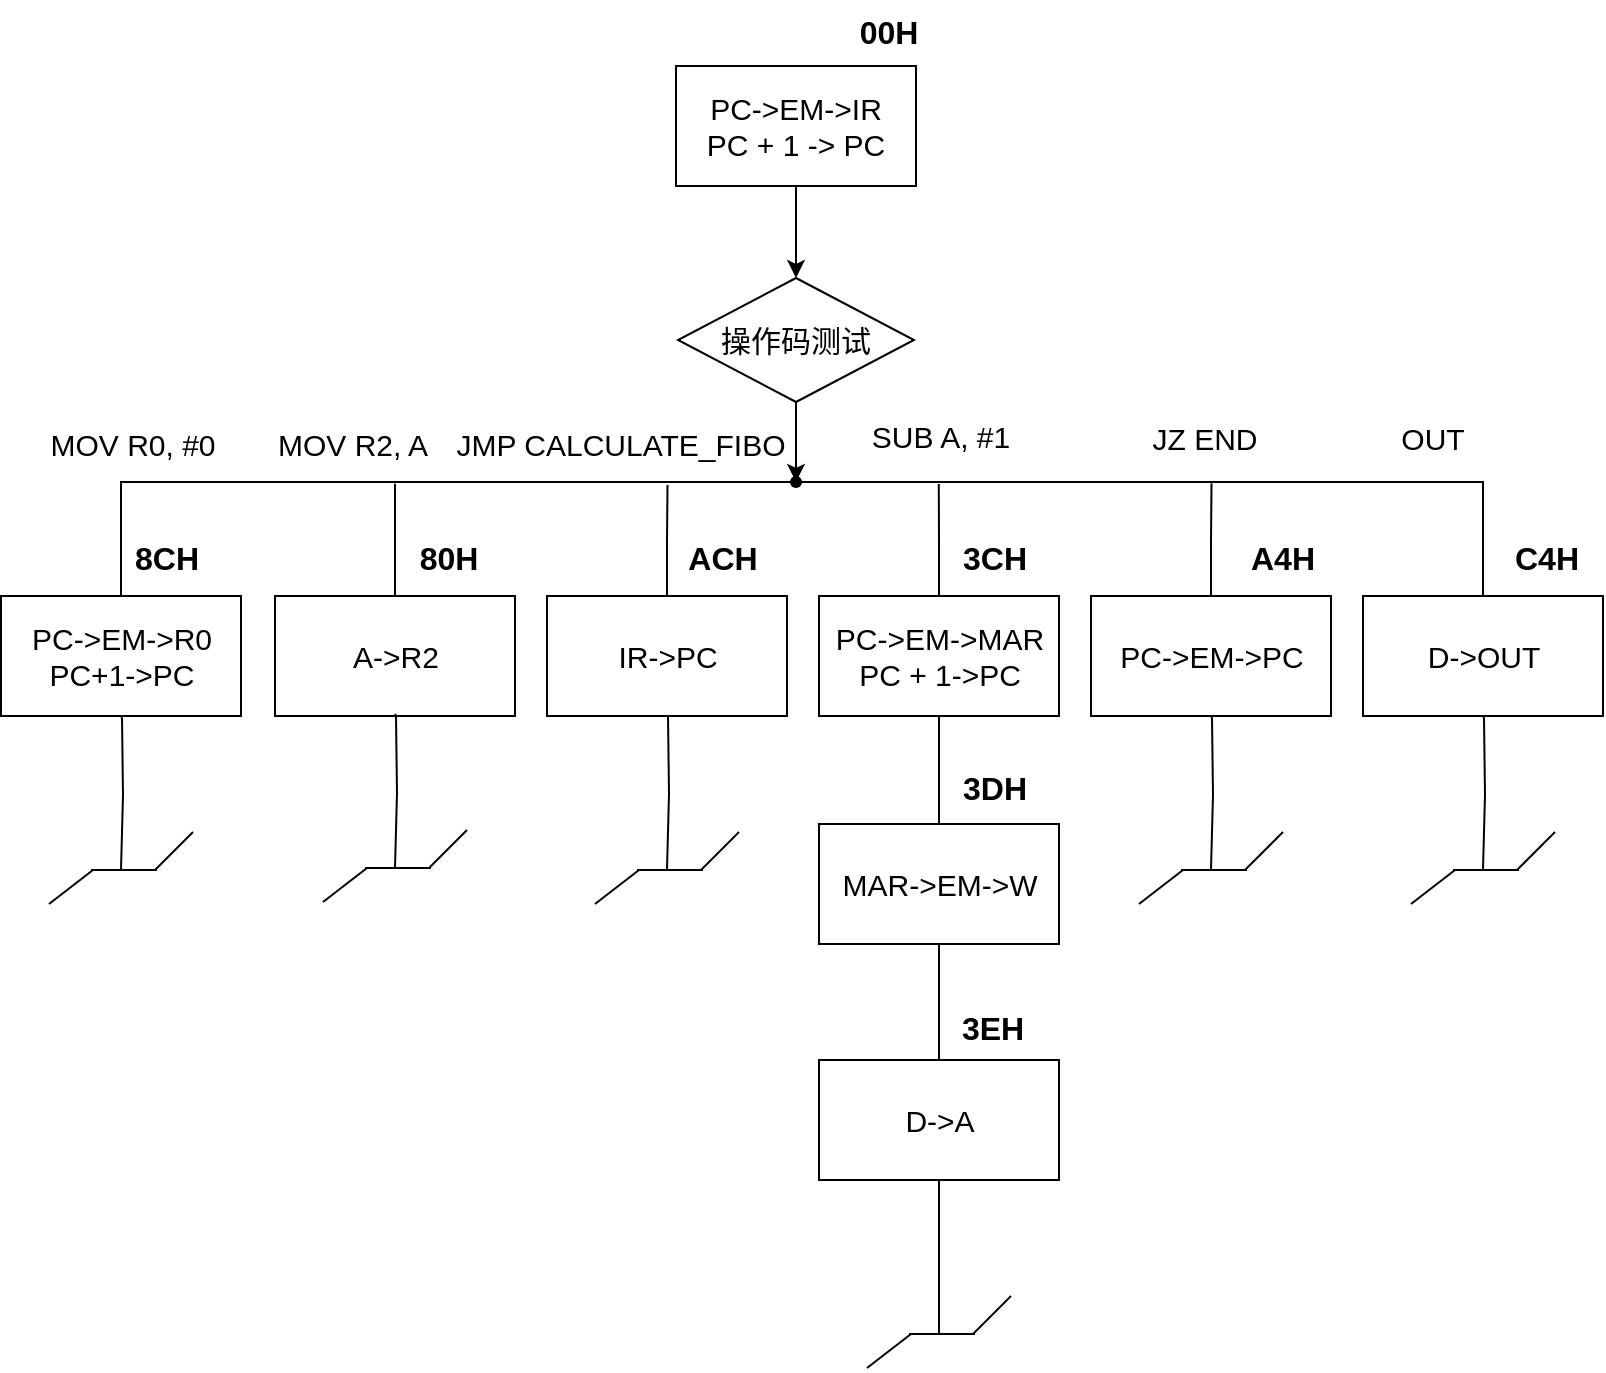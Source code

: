 <mxfile version="22.1.18" type="onedrive">
  <diagram name="第 1 页" id="r6lGxOo73KRsV1iiHgKm">
    <mxGraphModel grid="0" page="0" gridSize="10" guides="1" tooltips="1" connect="1" arrows="1" fold="1" pageScale="1" pageWidth="20000" pageHeight="40000" math="0" shadow="0">
      <root>
        <mxCell id="0" />
        <mxCell id="1" parent="0" />
        <mxCell id="PqNFrKnJrNOgI4oGZhhH-16" style="edgeStyle=orthogonalEdgeStyle;rounded=0;orthogonalLoop=1;jettySize=auto;html=1;exitX=0.5;exitY=1;exitDx=0;exitDy=0;fontSize=15;" edge="1" parent="1" source="PqNFrKnJrNOgI4oGZhhH-1" target="PqNFrKnJrNOgI4oGZhhH-2">
          <mxGeometry relative="1" as="geometry" />
        </mxCell>
        <mxCell id="PqNFrKnJrNOgI4oGZhhH-1" value="PC-&amp;gt;EM-&amp;gt;IR&lt;br style=&quot;font-size: 15px;&quot;&gt;PC + 1 -&amp;gt; PC" style="rounded=0;whiteSpace=wrap;html=1;strokeColor=default;strokeWidth=1;align=center;verticalAlign=middle;fontFamily=Helvetica;fontSize=15;fontColor=default;fillColor=default;" vertex="1" parent="1">
          <mxGeometry x="163.0" y="32" width="120" height="60" as="geometry" />
        </mxCell>
        <mxCell id="PqNFrKnJrNOgI4oGZhhH-2" value="操作码测试" style="rhombus;whiteSpace=wrap;html=1;fontSize=15;" vertex="1" parent="1">
          <mxGeometry x="164" y="138" width="118" height="62" as="geometry" />
        </mxCell>
        <mxCell id="PqNFrKnJrNOgI4oGZhhH-3" value="PC-&amp;gt;EM-&amp;gt;R0&lt;br style=&quot;font-size: 15px;&quot;&gt;PC+1-&amp;gt;PC" style="rounded=0;whiteSpace=wrap;html=1;strokeColor=default;strokeWidth=1;align=center;verticalAlign=middle;fontFamily=Helvetica;fontSize=15;fontColor=default;fillColor=default;" vertex="1" parent="1">
          <mxGeometry x="-174.5" y="297" width="120" height="60" as="geometry" />
        </mxCell>
        <mxCell id="PqNFrKnJrNOgI4oGZhhH-4" value="MOV R0, #0" style="text;html=1;align=center;verticalAlign=middle;resizable=0;points=[];autosize=1;strokeColor=none;fillColor=none;fontSize=15;" vertex="1" parent="1">
          <mxGeometry x="-160" y="206" width="101" height="30" as="geometry" />
        </mxCell>
        <mxCell id="PqNFrKnJrNOgI4oGZhhH-5" value="JZ END" style="text;html=1;align=center;verticalAlign=middle;resizable=0;points=[];autosize=1;strokeColor=none;fillColor=none;fontSize=15;" vertex="1" parent="1">
          <mxGeometry x="392" y="202.5" width="70" height="30" as="geometry" />
        </mxCell>
        <mxCell id="PqNFrKnJrNOgI4oGZhhH-6" value="MOV R2, A" style="text;html=1;align=center;verticalAlign=middle;resizable=0;points=[];autosize=1;strokeColor=none;fillColor=none;fontSize=15;" vertex="1" parent="1">
          <mxGeometry x="-46" y="206" width="93" height="30" as="geometry" />
        </mxCell>
        <mxCell id="PqNFrKnJrNOgI4oGZhhH-7" value="SUB A, #1" style="text;html=1;align=center;verticalAlign=middle;resizable=0;points=[];autosize=1;strokeColor=none;fillColor=none;fontSize=15;" vertex="1" parent="1">
          <mxGeometry x="251" y="202" width="87" height="30" as="geometry" />
        </mxCell>
        <mxCell id="PqNFrKnJrNOgI4oGZhhH-9" value="JMP CALCULATE_FIBO" style="text;html=1;align=center;verticalAlign=middle;resizable=0;points=[];autosize=1;strokeColor=none;fillColor=none;fontSize=15;" vertex="1" parent="1">
          <mxGeometry x="44" y="206" width="182" height="30" as="geometry" />
        </mxCell>
        <mxCell id="PqNFrKnJrNOgI4oGZhhH-20" style="edgeStyle=orthogonalEdgeStyle;shape=connector;rounded=0;orthogonalLoop=1;jettySize=auto;html=1;exitX=0.5;exitY=0;exitDx=0;exitDy=0;labelBackgroundColor=default;strokeColor=default;align=center;verticalAlign=middle;fontFamily=Helvetica;fontSize=15;fontColor=default;endArrow=none;endFill=0;" edge="1" parent="1" source="PqNFrKnJrNOgI4oGZhhH-10">
          <mxGeometry relative="1" as="geometry">
            <mxPoint x="22.5" y="240.851" as="targetPoint" />
          </mxGeometry>
        </mxCell>
        <mxCell id="PqNFrKnJrNOgI4oGZhhH-10" value="A-&amp;gt;R2" style="rounded=0;whiteSpace=wrap;html=1;strokeColor=default;strokeWidth=1;align=center;verticalAlign=middle;fontFamily=Helvetica;fontSize=15;fontColor=default;fillColor=default;" vertex="1" parent="1">
          <mxGeometry x="-37.5" y="297" width="120" height="60" as="geometry" />
        </mxCell>
        <mxCell id="PqNFrKnJrNOgI4oGZhhH-21" style="edgeStyle=orthogonalEdgeStyle;shape=connector;rounded=0;orthogonalLoop=1;jettySize=auto;html=1;exitX=0.5;exitY=0;exitDx=0;exitDy=0;labelBackgroundColor=default;strokeColor=default;align=center;verticalAlign=middle;fontFamily=Helvetica;fontSize=15;fontColor=default;endArrow=none;endFill=0;" edge="1" parent="1" source="PqNFrKnJrNOgI4oGZhhH-11">
          <mxGeometry relative="1" as="geometry">
            <mxPoint x="158.75" y="241.501" as="targetPoint" />
          </mxGeometry>
        </mxCell>
        <mxCell id="PqNFrKnJrNOgI4oGZhhH-11" value="IR-&amp;gt;PC" style="rounded=0;whiteSpace=wrap;html=1;strokeColor=default;strokeWidth=1;align=center;verticalAlign=middle;fontFamily=Helvetica;fontSize=15;fontColor=default;fillColor=default;" vertex="1" parent="1">
          <mxGeometry x="98.5" y="297" width="120" height="60" as="geometry" />
        </mxCell>
        <mxCell id="PqNFrKnJrNOgI4oGZhhH-22" style="edgeStyle=orthogonalEdgeStyle;shape=connector;rounded=0;orthogonalLoop=1;jettySize=auto;html=1;exitX=0.5;exitY=0;exitDx=0;exitDy=0;labelBackgroundColor=default;strokeColor=default;align=center;verticalAlign=middle;fontFamily=Helvetica;fontSize=15;fontColor=default;endArrow=none;endFill=0;" edge="1" parent="1" source="PqNFrKnJrNOgI4oGZhhH-12">
          <mxGeometry relative="1" as="geometry">
            <mxPoint x="294.394" y="240.998" as="targetPoint" />
          </mxGeometry>
        </mxCell>
        <mxCell id="PqNFrKnJrNOgI4oGZhhH-26" style="edgeStyle=orthogonalEdgeStyle;shape=connector;rounded=0;orthogonalLoop=1;jettySize=auto;html=1;exitX=0.5;exitY=1;exitDx=0;exitDy=0;entryX=0.5;entryY=0;entryDx=0;entryDy=0;labelBackgroundColor=default;strokeColor=default;align=center;verticalAlign=middle;fontFamily=Helvetica;fontSize=15;fontColor=default;endArrow=none;endFill=0;" edge="1" parent="1" source="PqNFrKnJrNOgI4oGZhhH-12" target="PqNFrKnJrNOgI4oGZhhH-24">
          <mxGeometry relative="1" as="geometry" />
        </mxCell>
        <mxCell id="PqNFrKnJrNOgI4oGZhhH-12" value="PC-&amp;gt;EM-&amp;gt;MAR&lt;br style=&quot;font-size: 15px;&quot;&gt;PC + 1-&amp;gt;PC" style="rounded=0;whiteSpace=wrap;html=1;strokeColor=default;strokeWidth=1;align=center;verticalAlign=middle;fontFamily=Helvetica;fontSize=15;fontColor=default;fillColor=default;" vertex="1" parent="1">
          <mxGeometry x="234.5" y="297" width="120" height="60" as="geometry" />
        </mxCell>
        <mxCell id="PqNFrKnJrNOgI4oGZhhH-23" style="edgeStyle=orthogonalEdgeStyle;shape=connector;rounded=0;orthogonalLoop=1;jettySize=auto;html=1;exitX=0.5;exitY=0;exitDx=0;exitDy=0;labelBackgroundColor=default;strokeColor=default;align=center;verticalAlign=middle;fontFamily=Helvetica;fontSize=15;fontColor=default;endArrow=none;endFill=0;" edge="1" parent="1" source="PqNFrKnJrNOgI4oGZhhH-13">
          <mxGeometry relative="1" as="geometry">
            <mxPoint x="430.758" y="240.683" as="targetPoint" />
          </mxGeometry>
        </mxCell>
        <mxCell id="PqNFrKnJrNOgI4oGZhhH-13" value="PC-&amp;gt;EM-&amp;gt;PC" style="rounded=0;whiteSpace=wrap;html=1;strokeColor=default;strokeWidth=1;align=center;verticalAlign=middle;fontFamily=Helvetica;fontSize=15;fontColor=default;fillColor=default;" vertex="1" parent="1">
          <mxGeometry x="370.5" y="297" width="120" height="60" as="geometry" />
        </mxCell>
        <mxCell id="PqNFrKnJrNOgI4oGZhhH-14" value="D-&amp;gt;OUT" style="rounded=0;whiteSpace=wrap;html=1;strokeColor=default;strokeWidth=1;align=center;verticalAlign=middle;fontFamily=Helvetica;fontSize=15;fontColor=default;fillColor=default;" vertex="1" parent="1">
          <mxGeometry x="506.5" y="297" width="120" height="60" as="geometry" />
        </mxCell>
        <mxCell id="PqNFrKnJrNOgI4oGZhhH-18" style="edgeStyle=orthogonalEdgeStyle;rounded=0;orthogonalLoop=1;jettySize=auto;html=1;endArrow=none;endFill=0;fontSize=15;" edge="1" parent="1" source="PqNFrKnJrNOgI4oGZhhH-15" target="PqNFrKnJrNOgI4oGZhhH-3">
          <mxGeometry relative="1" as="geometry" />
        </mxCell>
        <mxCell id="PqNFrKnJrNOgI4oGZhhH-19" style="edgeStyle=orthogonalEdgeStyle;shape=connector;rounded=0;orthogonalLoop=1;jettySize=auto;html=1;entryX=0.5;entryY=0;entryDx=0;entryDy=0;labelBackgroundColor=default;strokeColor=default;align=center;verticalAlign=middle;fontFamily=Helvetica;fontSize=15;fontColor=default;endArrow=none;endFill=0;" edge="1" parent="1" source="PqNFrKnJrNOgI4oGZhhH-15" target="PqNFrKnJrNOgI4oGZhhH-14">
          <mxGeometry relative="1" as="geometry" />
        </mxCell>
        <mxCell id="PqNFrKnJrNOgI4oGZhhH-15" value="" style="shape=waypoint;sketch=0;size=6;pointerEvents=1;points=[];fillColor=none;resizable=0;rotatable=0;perimeter=centerPerimeter;snapToPoint=1;fontSize=15;" vertex="1" parent="1">
          <mxGeometry x="213" y="230" width="20" height="20" as="geometry" />
        </mxCell>
        <mxCell id="PqNFrKnJrNOgI4oGZhhH-17" style="edgeStyle=orthogonalEdgeStyle;rounded=0;orthogonalLoop=1;jettySize=auto;html=1;exitX=0.5;exitY=1;exitDx=0;exitDy=0;entryX=0.58;entryY=0.237;entryDx=0;entryDy=0;entryPerimeter=0;fontSize=15;" edge="1" parent="1" source="PqNFrKnJrNOgI4oGZhhH-2" target="PqNFrKnJrNOgI4oGZhhH-15">
          <mxGeometry relative="1" as="geometry" />
        </mxCell>
        <mxCell id="PqNFrKnJrNOgI4oGZhhH-27" style="edgeStyle=orthogonalEdgeStyle;shape=connector;rounded=0;orthogonalLoop=1;jettySize=auto;html=1;exitX=0.5;exitY=1;exitDx=0;exitDy=0;labelBackgroundColor=default;strokeColor=default;align=center;verticalAlign=middle;fontFamily=Helvetica;fontSize=15;fontColor=default;endArrow=none;endFill=0;" edge="1" parent="1" source="PqNFrKnJrNOgI4oGZhhH-24" target="PqNFrKnJrNOgI4oGZhhH-25">
          <mxGeometry relative="1" as="geometry" />
        </mxCell>
        <mxCell id="PqNFrKnJrNOgI4oGZhhH-24" value="MAR-&amp;gt;EM-&amp;gt;W" style="rounded=0;whiteSpace=wrap;html=1;strokeColor=default;strokeWidth=1;align=center;verticalAlign=middle;fontFamily=Helvetica;fontSize=15;fontColor=default;fillColor=default;" vertex="1" parent="1">
          <mxGeometry x="234.5" y="411" width="120" height="60" as="geometry" />
        </mxCell>
        <mxCell id="PqNFrKnJrNOgI4oGZhhH-46" style="edgeStyle=orthogonalEdgeStyle;shape=connector;rounded=0;orthogonalLoop=1;jettySize=auto;html=1;exitX=0.5;exitY=1;exitDx=0;exitDy=0;labelBackgroundColor=default;strokeColor=default;align=center;verticalAlign=middle;fontFamily=Helvetica;fontSize=15;fontColor=default;endArrow=none;endFill=0;" edge="1" parent="1" source="PqNFrKnJrNOgI4oGZhhH-25">
          <mxGeometry relative="1" as="geometry">
            <mxPoint x="294.5" y="665.891" as="targetPoint" />
          </mxGeometry>
        </mxCell>
        <mxCell id="PqNFrKnJrNOgI4oGZhhH-25" value="D-&amp;gt;A" style="rounded=0;whiteSpace=wrap;html=1;strokeColor=default;strokeWidth=1;align=center;verticalAlign=middle;fontFamily=Helvetica;fontSize=15;fontColor=default;fillColor=default;" vertex="1" parent="1">
          <mxGeometry x="234.5" y="529" width="120" height="60" as="geometry" />
        </mxCell>
        <mxCell id="PqNFrKnJrNOgI4oGZhhH-36" value="" style="edgeStyle=none;orthogonalLoop=1;jettySize=auto;html=1;rounded=0;labelBackgroundColor=default;strokeColor=default;align=center;verticalAlign=middle;fontFamily=Helvetica;fontSize=15;fontColor=default;endArrow=none;endFill=0;shape=connector;" edge="1" parent="1">
          <mxGeometry width="100" relative="1" as="geometry">
            <mxPoint x="279.5" y="666" as="sourcePoint" />
            <mxPoint x="312.5" y="666" as="targetPoint" />
            <Array as="points" />
          </mxGeometry>
        </mxCell>
        <mxCell id="PqNFrKnJrNOgI4oGZhhH-37" value="" style="edgeStyle=none;orthogonalLoop=1;jettySize=auto;html=1;rounded=0;labelBackgroundColor=default;strokeColor=default;align=center;verticalAlign=middle;fontFamily=Helvetica;fontSize=15;fontColor=default;endArrow=none;endFill=0;shape=connector;" edge="1" parent="1">
          <mxGeometry width="100" relative="1" as="geometry">
            <mxPoint x="311.5" y="666" as="sourcePoint" />
            <mxPoint x="330.5" y="647" as="targetPoint" />
            <Array as="points" />
          </mxGeometry>
        </mxCell>
        <mxCell id="PqNFrKnJrNOgI4oGZhhH-38" value="" style="edgeStyle=none;orthogonalLoop=1;jettySize=auto;html=1;rounded=0;labelBackgroundColor=default;strokeColor=default;align=center;verticalAlign=middle;fontFamily=Helvetica;fontSize=15;fontColor=default;endArrow=none;endFill=0;shape=connector;" edge="1" parent="1">
          <mxGeometry width="100" relative="1" as="geometry">
            <mxPoint x="258.5" y="683" as="sourcePoint" />
            <mxPoint x="280.5" y="666" as="targetPoint" />
            <Array as="points" />
          </mxGeometry>
        </mxCell>
        <mxCell id="PqNFrKnJrNOgI4oGZhhH-39" value="OUT" style="text;html=1;align=center;verticalAlign=middle;resizable=0;points=[];autosize=1;strokeColor=none;fillColor=none;fontSize=15;fontFamily=Helvetica;fontColor=default;" vertex="1" parent="1">
          <mxGeometry x="516" y="203" width="50" height="30" as="geometry" />
        </mxCell>
        <mxCell id="PqNFrKnJrNOgI4oGZhhH-47" style="edgeStyle=orthogonalEdgeStyle;shape=connector;rounded=0;orthogonalLoop=1;jettySize=auto;html=1;exitDx=0;exitDy=0;labelBackgroundColor=default;strokeColor=default;align=center;verticalAlign=middle;fontFamily=Helvetica;fontSize=15;fontColor=default;endArrow=none;endFill=0;" edge="1" parent="1">
          <mxGeometry relative="1" as="geometry">
            <mxPoint x="22.5" y="432.891" as="targetPoint" />
            <mxPoint x="23" y="357" as="sourcePoint" />
          </mxGeometry>
        </mxCell>
        <mxCell id="PqNFrKnJrNOgI4oGZhhH-49" value="" style="edgeStyle=none;orthogonalLoop=1;jettySize=auto;html=1;rounded=0;labelBackgroundColor=default;strokeColor=default;align=center;verticalAlign=middle;fontFamily=Helvetica;fontSize=15;fontColor=default;endArrow=none;endFill=0;shape=connector;" edge="1" parent="1">
          <mxGeometry width="100" relative="1" as="geometry">
            <mxPoint x="7.5" y="433" as="sourcePoint" />
            <mxPoint x="40.5" y="433" as="targetPoint" />
            <Array as="points" />
          </mxGeometry>
        </mxCell>
        <mxCell id="PqNFrKnJrNOgI4oGZhhH-50" value="" style="edgeStyle=none;orthogonalLoop=1;jettySize=auto;html=1;rounded=0;labelBackgroundColor=default;strokeColor=default;align=center;verticalAlign=middle;fontFamily=Helvetica;fontSize=15;fontColor=default;endArrow=none;endFill=0;shape=connector;" edge="1" parent="1">
          <mxGeometry width="100" relative="1" as="geometry">
            <mxPoint x="39.5" y="433" as="sourcePoint" />
            <mxPoint x="58.5" y="414" as="targetPoint" />
            <Array as="points" />
          </mxGeometry>
        </mxCell>
        <mxCell id="PqNFrKnJrNOgI4oGZhhH-51" value="" style="edgeStyle=none;orthogonalLoop=1;jettySize=auto;html=1;rounded=0;labelBackgroundColor=default;strokeColor=default;align=center;verticalAlign=middle;fontFamily=Helvetica;fontSize=15;fontColor=default;endArrow=none;endFill=0;shape=connector;" edge="1" parent="1">
          <mxGeometry width="100" relative="1" as="geometry">
            <mxPoint x="-13.5" y="450" as="sourcePoint" />
            <mxPoint x="8.5" y="433" as="targetPoint" />
            <Array as="points" />
          </mxGeometry>
        </mxCell>
        <mxCell id="PqNFrKnJrNOgI4oGZhhH-53" value="" style="edgeStyle=orthogonalEdgeStyle;shape=connector;rounded=0;orthogonalLoop=1;jettySize=auto;html=1;exitX=0.5;exitY=1;exitDx=0;exitDy=0;labelBackgroundColor=default;strokeColor=default;align=center;verticalAlign=middle;fontFamily=Helvetica;fontSize=15;fontColor=default;endArrow=none;endFill=0;" edge="1" parent="1">
          <mxGeometry relative="1" as="geometry">
            <mxPoint x="23" y="357" as="targetPoint" />
            <mxPoint x="22.5" y="356" as="sourcePoint" />
          </mxGeometry>
        </mxCell>
        <mxCell id="PqNFrKnJrNOgI4oGZhhH-120" style="edgeStyle=orthogonalEdgeStyle;shape=connector;rounded=0;orthogonalLoop=1;jettySize=auto;html=1;exitX=0.5;exitY=1;exitDx=0;exitDy=0;labelBackgroundColor=default;strokeColor=default;align=center;verticalAlign=middle;fontFamily=Helvetica;fontSize=15;fontColor=default;endArrow=none;endFill=0;" edge="1" parent="1">
          <mxGeometry relative="1" as="geometry">
            <mxPoint x="158.5" y="433.891" as="targetPoint" />
            <mxPoint x="159" y="357" as="sourcePoint" />
          </mxGeometry>
        </mxCell>
        <mxCell id="PqNFrKnJrNOgI4oGZhhH-121" value="" style="edgeStyle=none;orthogonalLoop=1;jettySize=auto;html=1;rounded=0;labelBackgroundColor=default;strokeColor=default;align=center;verticalAlign=middle;fontFamily=Helvetica;fontSize=15;fontColor=default;endArrow=none;endFill=0;shape=connector;" edge="1" parent="1">
          <mxGeometry width="100" relative="1" as="geometry">
            <mxPoint x="143.5" y="434" as="sourcePoint" />
            <mxPoint x="176.5" y="434" as="targetPoint" />
            <Array as="points" />
          </mxGeometry>
        </mxCell>
        <mxCell id="PqNFrKnJrNOgI4oGZhhH-122" value="" style="edgeStyle=none;orthogonalLoop=1;jettySize=auto;html=1;rounded=0;labelBackgroundColor=default;strokeColor=default;align=center;verticalAlign=middle;fontFamily=Helvetica;fontSize=15;fontColor=default;endArrow=none;endFill=0;shape=connector;" edge="1" parent="1">
          <mxGeometry width="100" relative="1" as="geometry">
            <mxPoint x="175.5" y="434" as="sourcePoint" />
            <mxPoint x="194.5" y="415" as="targetPoint" />
            <Array as="points" />
          </mxGeometry>
        </mxCell>
        <mxCell id="PqNFrKnJrNOgI4oGZhhH-123" value="" style="edgeStyle=none;orthogonalLoop=1;jettySize=auto;html=1;rounded=0;labelBackgroundColor=default;strokeColor=default;align=center;verticalAlign=middle;fontFamily=Helvetica;fontSize=15;fontColor=default;endArrow=none;endFill=0;shape=connector;" edge="1" parent="1">
          <mxGeometry width="100" relative="1" as="geometry">
            <mxPoint x="122.5" y="451" as="sourcePoint" />
            <mxPoint x="144.5" y="434" as="targetPoint" />
            <Array as="points" />
          </mxGeometry>
        </mxCell>
        <mxCell id="PqNFrKnJrNOgI4oGZhhH-124" style="edgeStyle=orthogonalEdgeStyle;shape=connector;rounded=0;orthogonalLoop=1;jettySize=auto;html=1;exitDx=0;exitDy=0;labelBackgroundColor=default;strokeColor=default;align=center;verticalAlign=middle;fontFamily=Helvetica;fontSize=15;fontColor=default;endArrow=none;endFill=0;" edge="1" parent="1">
          <mxGeometry relative="1" as="geometry">
            <mxPoint x="-114.5" y="433.891" as="targetPoint" />
            <mxPoint x="-114" y="358" as="sourcePoint" />
          </mxGeometry>
        </mxCell>
        <mxCell id="PqNFrKnJrNOgI4oGZhhH-125" value="" style="edgeStyle=none;orthogonalLoop=1;jettySize=auto;html=1;rounded=0;labelBackgroundColor=default;strokeColor=default;align=center;verticalAlign=middle;fontFamily=Helvetica;fontSize=15;fontColor=default;endArrow=none;endFill=0;shape=connector;" edge="1" parent="1">
          <mxGeometry width="100" relative="1" as="geometry">
            <mxPoint x="-129.5" y="434" as="sourcePoint" />
            <mxPoint x="-96.5" y="434" as="targetPoint" />
            <Array as="points" />
          </mxGeometry>
        </mxCell>
        <mxCell id="PqNFrKnJrNOgI4oGZhhH-126" value="" style="edgeStyle=none;orthogonalLoop=1;jettySize=auto;html=1;rounded=0;labelBackgroundColor=default;strokeColor=default;align=center;verticalAlign=middle;fontFamily=Helvetica;fontSize=15;fontColor=default;endArrow=none;endFill=0;shape=connector;" edge="1" parent="1">
          <mxGeometry width="100" relative="1" as="geometry">
            <mxPoint x="-97.5" y="434" as="sourcePoint" />
            <mxPoint x="-78.5" y="415" as="targetPoint" />
            <Array as="points" />
          </mxGeometry>
        </mxCell>
        <mxCell id="PqNFrKnJrNOgI4oGZhhH-127" value="" style="edgeStyle=none;orthogonalLoop=1;jettySize=auto;html=1;rounded=0;labelBackgroundColor=default;strokeColor=default;align=center;verticalAlign=middle;fontFamily=Helvetica;fontSize=15;fontColor=default;endArrow=none;endFill=0;shape=connector;" edge="1" parent="1">
          <mxGeometry width="100" relative="1" as="geometry">
            <mxPoint x="-150.5" y="451" as="sourcePoint" />
            <mxPoint x="-128.5" y="434" as="targetPoint" />
            <Array as="points" />
          </mxGeometry>
        </mxCell>
        <mxCell id="PqNFrKnJrNOgI4oGZhhH-128" value="" style="edgeStyle=orthogonalEdgeStyle;shape=connector;rounded=0;orthogonalLoop=1;jettySize=auto;html=1;exitX=0.5;exitY=1;exitDx=0;exitDy=0;labelBackgroundColor=default;strokeColor=default;align=center;verticalAlign=middle;fontFamily=Helvetica;fontSize=15;fontColor=default;endArrow=none;endFill=0;" edge="1" parent="1">
          <mxGeometry relative="1" as="geometry">
            <mxPoint x="-114" y="358" as="targetPoint" />
            <mxPoint x="-114.5" y="357" as="sourcePoint" />
          </mxGeometry>
        </mxCell>
        <mxCell id="PqNFrKnJrNOgI4oGZhhH-129" style="edgeStyle=orthogonalEdgeStyle;shape=connector;rounded=0;orthogonalLoop=1;jettySize=auto;html=1;exitDx=0;exitDy=0;labelBackgroundColor=default;strokeColor=default;align=center;verticalAlign=middle;fontFamily=Helvetica;fontSize=15;fontColor=default;endArrow=none;endFill=0;" edge="1" parent="1">
          <mxGeometry relative="1" as="geometry">
            <mxPoint x="430.5" y="433.891" as="targetPoint" />
            <mxPoint x="431" y="358" as="sourcePoint" />
          </mxGeometry>
        </mxCell>
        <mxCell id="PqNFrKnJrNOgI4oGZhhH-130" value="" style="edgeStyle=none;orthogonalLoop=1;jettySize=auto;html=1;rounded=0;labelBackgroundColor=default;strokeColor=default;align=center;verticalAlign=middle;fontFamily=Helvetica;fontSize=15;fontColor=default;endArrow=none;endFill=0;shape=connector;" edge="1" parent="1">
          <mxGeometry width="100" relative="1" as="geometry">
            <mxPoint x="415.5" y="434" as="sourcePoint" />
            <mxPoint x="448.5" y="434" as="targetPoint" />
            <Array as="points" />
          </mxGeometry>
        </mxCell>
        <mxCell id="PqNFrKnJrNOgI4oGZhhH-131" value="" style="edgeStyle=none;orthogonalLoop=1;jettySize=auto;html=1;rounded=0;labelBackgroundColor=default;strokeColor=default;align=center;verticalAlign=middle;fontFamily=Helvetica;fontSize=15;fontColor=default;endArrow=none;endFill=0;shape=connector;" edge="1" parent="1">
          <mxGeometry width="100" relative="1" as="geometry">
            <mxPoint x="447.5" y="434" as="sourcePoint" />
            <mxPoint x="466.5" y="415" as="targetPoint" />
            <Array as="points" />
          </mxGeometry>
        </mxCell>
        <mxCell id="PqNFrKnJrNOgI4oGZhhH-132" value="" style="edgeStyle=none;orthogonalLoop=1;jettySize=auto;html=1;rounded=0;labelBackgroundColor=default;strokeColor=default;align=center;verticalAlign=middle;fontFamily=Helvetica;fontSize=15;fontColor=default;endArrow=none;endFill=0;shape=connector;" edge="1" parent="1">
          <mxGeometry width="100" relative="1" as="geometry">
            <mxPoint x="394.5" y="451" as="sourcePoint" />
            <mxPoint x="416.5" y="434" as="targetPoint" />
            <Array as="points" />
          </mxGeometry>
        </mxCell>
        <mxCell id="PqNFrKnJrNOgI4oGZhhH-133" value="" style="edgeStyle=orthogonalEdgeStyle;shape=connector;rounded=0;orthogonalLoop=1;jettySize=auto;html=1;exitX=0.5;exitY=1;exitDx=0;exitDy=0;labelBackgroundColor=default;strokeColor=default;align=center;verticalAlign=middle;fontFamily=Helvetica;fontSize=15;fontColor=default;endArrow=none;endFill=0;" edge="1" parent="1">
          <mxGeometry relative="1" as="geometry">
            <mxPoint x="431" y="358" as="targetPoint" />
            <mxPoint x="430.5" y="357" as="sourcePoint" />
          </mxGeometry>
        </mxCell>
        <mxCell id="PqNFrKnJrNOgI4oGZhhH-134" style="edgeStyle=orthogonalEdgeStyle;shape=connector;rounded=0;orthogonalLoop=1;jettySize=auto;html=1;exitDx=0;exitDy=0;labelBackgroundColor=default;strokeColor=default;align=center;verticalAlign=middle;fontFamily=Helvetica;fontSize=15;fontColor=default;endArrow=none;endFill=0;" edge="1" parent="1">
          <mxGeometry relative="1" as="geometry">
            <mxPoint x="566.5" y="433.891" as="targetPoint" />
            <mxPoint x="567" y="358" as="sourcePoint" />
          </mxGeometry>
        </mxCell>
        <mxCell id="PqNFrKnJrNOgI4oGZhhH-135" value="" style="edgeStyle=none;orthogonalLoop=1;jettySize=auto;html=1;rounded=0;labelBackgroundColor=default;strokeColor=default;align=center;verticalAlign=middle;fontFamily=Helvetica;fontSize=15;fontColor=default;endArrow=none;endFill=0;shape=connector;" edge="1" parent="1">
          <mxGeometry width="100" relative="1" as="geometry">
            <mxPoint x="551.5" y="434" as="sourcePoint" />
            <mxPoint x="584.5" y="434" as="targetPoint" />
            <Array as="points" />
          </mxGeometry>
        </mxCell>
        <mxCell id="PqNFrKnJrNOgI4oGZhhH-136" value="" style="edgeStyle=none;orthogonalLoop=1;jettySize=auto;html=1;rounded=0;labelBackgroundColor=default;strokeColor=default;align=center;verticalAlign=middle;fontFamily=Helvetica;fontSize=15;fontColor=default;endArrow=none;endFill=0;shape=connector;" edge="1" parent="1">
          <mxGeometry width="100" relative="1" as="geometry">
            <mxPoint x="583.5" y="434" as="sourcePoint" />
            <mxPoint x="602.5" y="415" as="targetPoint" />
            <Array as="points" />
          </mxGeometry>
        </mxCell>
        <mxCell id="PqNFrKnJrNOgI4oGZhhH-137" value="" style="edgeStyle=none;orthogonalLoop=1;jettySize=auto;html=1;rounded=0;labelBackgroundColor=default;strokeColor=default;align=center;verticalAlign=middle;fontFamily=Helvetica;fontSize=15;fontColor=default;endArrow=none;endFill=0;shape=connector;" edge="1" parent="1">
          <mxGeometry width="100" relative="1" as="geometry">
            <mxPoint x="530.5" y="451" as="sourcePoint" />
            <mxPoint x="552.5" y="434" as="targetPoint" />
            <Array as="points" />
          </mxGeometry>
        </mxCell>
        <mxCell id="PqNFrKnJrNOgI4oGZhhH-138" value="" style="edgeStyle=orthogonalEdgeStyle;shape=connector;rounded=0;orthogonalLoop=1;jettySize=auto;html=1;exitX=0.5;exitY=1;exitDx=0;exitDy=0;labelBackgroundColor=default;strokeColor=default;align=center;verticalAlign=middle;fontFamily=Helvetica;fontSize=15;fontColor=default;endArrow=none;endFill=0;" edge="1" parent="1">
          <mxGeometry relative="1" as="geometry">
            <mxPoint x="567" y="358" as="targetPoint" />
            <mxPoint x="566.5" y="357" as="sourcePoint" />
          </mxGeometry>
        </mxCell>
        <mxCell id="PqNFrKnJrNOgI4oGZhhH-139" value="8CH" style="text;html=1;align=center;verticalAlign=middle;resizable=0;points=[];autosize=1;strokeColor=none;fillColor=none;fontSize=16;fontFamily=Helvetica;fontColor=default;fontStyle=1" vertex="1" parent="1">
          <mxGeometry x="-117" y="262" width="50" height="31" as="geometry" />
        </mxCell>
        <mxCell id="PqNFrKnJrNOgI4oGZhhH-140" value="80H" style="text;html=1;align=center;verticalAlign=middle;resizable=0;points=[];autosize=1;strokeColor=none;fillColor=none;fontSize=16;fontFamily=Helvetica;fontColor=default;fontStyle=1" vertex="1" parent="1">
          <mxGeometry x="25" y="262" width="47" height="31" as="geometry" />
        </mxCell>
        <mxCell id="PqNFrKnJrNOgI4oGZhhH-141" value="ACH" style="text;html=1;align=center;verticalAlign=middle;resizable=0;points=[];autosize=1;strokeColor=none;fillColor=none;fontSize=16;fontFamily=Helvetica;fontColor=default;fontStyle=1" vertex="1" parent="1">
          <mxGeometry x="159" y="262" width="53" height="31" as="geometry" />
        </mxCell>
        <mxCell id="PqNFrKnJrNOgI4oGZhhH-142" value="3CH" style="text;html=1;align=center;verticalAlign=middle;resizable=0;points=[];autosize=1;strokeColor=none;fillColor=none;fontSize=16;fontFamily=Helvetica;fontColor=default;fontStyle=1" vertex="1" parent="1">
          <mxGeometry x="297" y="262" width="50" height="31" as="geometry" />
        </mxCell>
        <mxCell id="PqNFrKnJrNOgI4oGZhhH-143" value="3DH" style="text;html=1;align=center;verticalAlign=middle;resizable=0;points=[];autosize=1;strokeColor=none;fillColor=none;fontSize=16;fontFamily=Helvetica;fontColor=default;fontStyle=1" vertex="1" parent="1">
          <mxGeometry x="297" y="377" width="50" height="31" as="geometry" />
        </mxCell>
        <mxCell id="PqNFrKnJrNOgI4oGZhhH-144" value="A4H" style="text;html=1;align=center;verticalAlign=middle;resizable=0;points=[];autosize=1;strokeColor=none;fillColor=none;fontSize=16;fontFamily=Helvetica;fontColor=default;fontStyle=1" vertex="1" parent="1">
          <mxGeometry x="441" y="262" width="50" height="31" as="geometry" />
        </mxCell>
        <mxCell id="PqNFrKnJrNOgI4oGZhhH-145" value="C4H" style="text;html=1;align=center;verticalAlign=middle;resizable=0;points=[];autosize=1;strokeColor=none;fillColor=none;fontSize=16;fontFamily=Helvetica;fontColor=default;fontStyle=1" vertex="1" parent="1">
          <mxGeometry x="573" y="262" width="50" height="31" as="geometry" />
        </mxCell>
        <mxCell id="PqNFrKnJrNOgI4oGZhhH-146" value="3EH" style="text;html=1;align=center;verticalAlign=middle;resizable=0;points=[];autosize=1;strokeColor=none;fillColor=none;fontSize=16;fontFamily=Helvetica;fontColor=default;fontStyle=1" vertex="1" parent="1">
          <mxGeometry x="296" y="497" width="49" height="31" as="geometry" />
        </mxCell>
        <mxCell id="PqNFrKnJrNOgI4oGZhhH-147" value="00H" style="text;html=1;align=center;verticalAlign=middle;resizable=0;points=[];autosize=1;strokeColor=none;fillColor=none;fontSize=16;fontFamily=Helvetica;fontColor=default;fontStyle=1" vertex="1" parent="1">
          <mxGeometry x="245" y="-1" width="47" height="31" as="geometry" />
        </mxCell>
      </root>
    </mxGraphModel>
  </diagram>
</mxfile>
